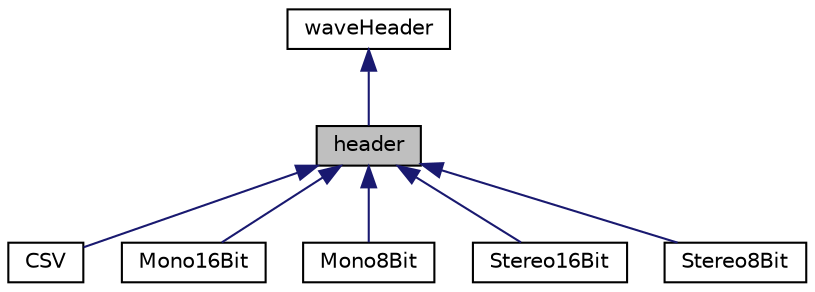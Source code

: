 digraph "header"
{
  edge [fontname="Helvetica",fontsize="10",labelfontname="Helvetica",labelfontsize="10"];
  node [fontname="Helvetica",fontsize="10",shape=record];
  Node0 [label="header",height=0.2,width=0.4,color="black", fillcolor="grey75", style="filled", fontcolor="black"];
  Node1 -> Node0 [dir="back",color="midnightblue",fontsize="10",style="solid"];
  Node1 [label="waveHeader",height=0.2,width=0.4,color="black", fillcolor="white", style="filled",URL="$d5/dfb/structwaveHeader.html"];
  Node0 -> Node2 [dir="back",color="midnightblue",fontsize="10",style="solid"];
  Node2 [label="CSV",height=0.2,width=0.4,color="black", fillcolor="white", style="filled",URL="$d8/d8f/classCSV.html"];
  Node0 -> Node3 [dir="back",color="midnightblue",fontsize="10",style="solid"];
  Node3 [label="Mono16Bit",height=0.2,width=0.4,color="black", fillcolor="white", style="filled",URL="$dd/d02/classMono16Bit.html"];
  Node0 -> Node4 [dir="back",color="midnightblue",fontsize="10",style="solid"];
  Node4 [label="Mono8Bit",height=0.2,width=0.4,color="black", fillcolor="white", style="filled",URL="$d5/dd2/classMono8Bit.html"];
  Node0 -> Node5 [dir="back",color="midnightblue",fontsize="10",style="solid"];
  Node5 [label="Stereo16Bit",height=0.2,width=0.4,color="black", fillcolor="white", style="filled",URL="$df/d9e/classStereo16Bit.html"];
  Node0 -> Node6 [dir="back",color="midnightblue",fontsize="10",style="solid"];
  Node6 [label="Stereo8Bit",height=0.2,width=0.4,color="black", fillcolor="white", style="filled",URL="$d5/d72/classStereo8Bit.html"];
}
